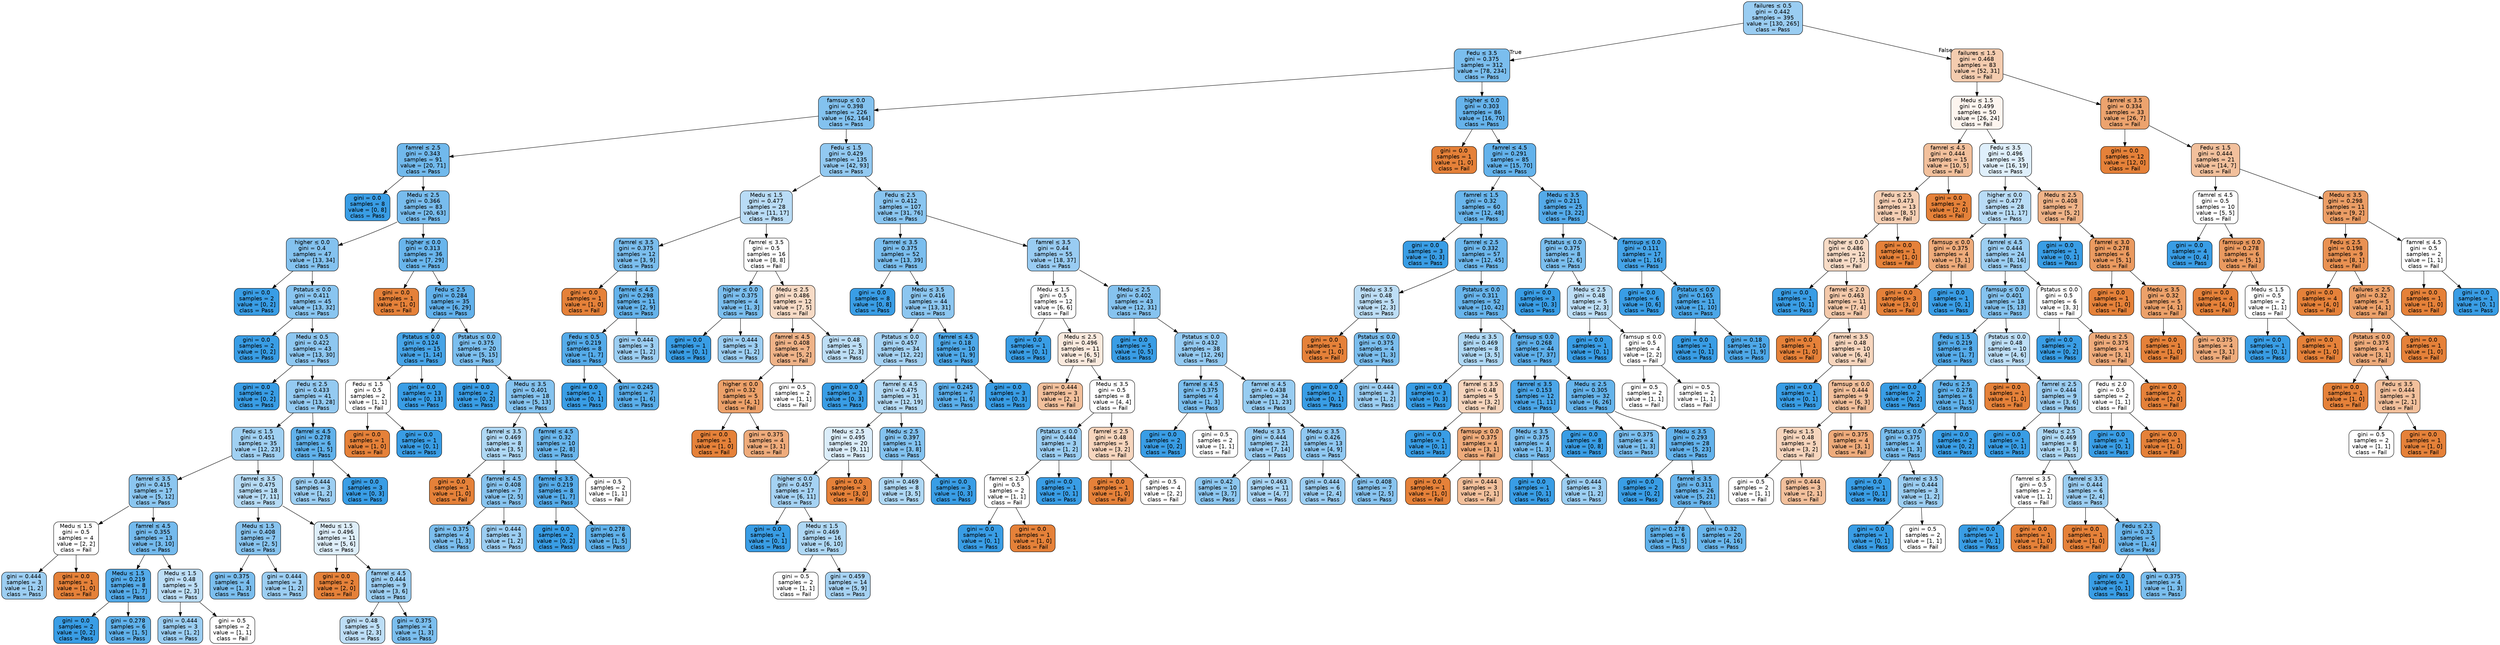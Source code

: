 digraph Tree {
node [shape=box, style="filled, rounded", color="black", fontname=helvetica] ;
edge [fontname=helvetica] ;
0 [label=<failures &le; 0.5<br/>gini = 0.442<br/>samples = 395<br/>value = [130, 265]<br/>class = Pass>, fillcolor="#399de582"] ;
1 [label=<Fedu &le; 3.5<br/>gini = 0.375<br/>samples = 312<br/>value = [78, 234]<br/>class = Pass>, fillcolor="#399de5aa"] ;
0 -> 1 [labeldistance=2.5, labelangle=45, headlabel="True"] ;
2 [label=<famsup &le; 0.0<br/>gini = 0.398<br/>samples = 226<br/>value = [62, 164]<br/>class = Pass>, fillcolor="#399de59f"] ;
1 -> 2 ;
3 [label=<famrel &le; 2.5<br/>gini = 0.343<br/>samples = 91<br/>value = [20, 71]<br/>class = Pass>, fillcolor="#399de5b7"] ;
2 -> 3 ;
4 [label=<gini = 0.0<br/>samples = 8<br/>value = [0, 8]<br/>class = Pass>, fillcolor="#399de5ff"] ;
3 -> 4 ;
5 [label=<Medu &le; 2.5<br/>gini = 0.366<br/>samples = 83<br/>value = [20, 63]<br/>class = Pass>, fillcolor="#399de5ae"] ;
3 -> 5 ;
6 [label=<higher &le; 0.0<br/>gini = 0.4<br/>samples = 47<br/>value = [13, 34]<br/>class = Pass>, fillcolor="#399de59e"] ;
5 -> 6 ;
7 [label=<gini = 0.0<br/>samples = 2<br/>value = [0, 2]<br/>class = Pass>, fillcolor="#399de5ff"] ;
6 -> 7 ;
8 [label=<Pstatus &le; 0.0<br/>gini = 0.411<br/>samples = 45<br/>value = [13, 32]<br/>class = Pass>, fillcolor="#399de597"] ;
6 -> 8 ;
9 [label=<gini = 0.0<br/>samples = 2<br/>value = [0, 2]<br/>class = Pass>, fillcolor="#399de5ff"] ;
8 -> 9 ;
10 [label=<Medu &le; 0.5<br/>gini = 0.422<br/>samples = 43<br/>value = [13, 30]<br/>class = Pass>, fillcolor="#399de591"] ;
8 -> 10 ;
11 [label=<gini = 0.0<br/>samples = 2<br/>value = [0, 2]<br/>class = Pass>, fillcolor="#399de5ff"] ;
10 -> 11 ;
12 [label=<Fedu &le; 2.5<br/>gini = 0.433<br/>samples = 41<br/>value = [13, 28]<br/>class = Pass>, fillcolor="#399de589"] ;
10 -> 12 ;
13 [label=<Fedu &le; 1.5<br/>gini = 0.451<br/>samples = 35<br/>value = [12, 23]<br/>class = Pass>, fillcolor="#399de57a"] ;
12 -> 13 ;
14 [label=<famrel &le; 3.5<br/>gini = 0.415<br/>samples = 17<br/>value = [5, 12]<br/>class = Pass>, fillcolor="#399de595"] ;
13 -> 14 ;
15 [label=<Medu &le; 1.5<br/>gini = 0.5<br/>samples = 4<br/>value = [2, 2]<br/>class = Fail>, fillcolor="#e5813900"] ;
14 -> 15 ;
16 [label=<gini = 0.444<br/>samples = 3<br/>value = [1, 2]<br/>class = Pass>, fillcolor="#399de57f"] ;
15 -> 16 ;
17 [label=<gini = 0.0<br/>samples = 1<br/>value = [1, 0]<br/>class = Fail>, fillcolor="#e58139ff"] ;
15 -> 17 ;
18 [label=<famrel &le; 4.5<br/>gini = 0.355<br/>samples = 13<br/>value = [3, 10]<br/>class = Pass>, fillcolor="#399de5b3"] ;
14 -> 18 ;
19 [label=<Medu &le; 1.5<br/>gini = 0.219<br/>samples = 8<br/>value = [1, 7]<br/>class = Pass>, fillcolor="#399de5db"] ;
18 -> 19 ;
20 [label=<gini = 0.0<br/>samples = 2<br/>value = [0, 2]<br/>class = Pass>, fillcolor="#399de5ff"] ;
19 -> 20 ;
21 [label=<gini = 0.278<br/>samples = 6<br/>value = [1, 5]<br/>class = Pass>, fillcolor="#399de5cc"] ;
19 -> 21 ;
22 [label=<Medu &le; 1.5<br/>gini = 0.48<br/>samples = 5<br/>value = [2, 3]<br/>class = Pass>, fillcolor="#399de555"] ;
18 -> 22 ;
23 [label=<gini = 0.444<br/>samples = 3<br/>value = [1, 2]<br/>class = Pass>, fillcolor="#399de57f"] ;
22 -> 23 ;
24 [label=<gini = 0.5<br/>samples = 2<br/>value = [1, 1]<br/>class = Fail>, fillcolor="#e5813900"] ;
22 -> 24 ;
25 [label=<famrel &le; 3.5<br/>gini = 0.475<br/>samples = 18<br/>value = [7, 11]<br/>class = Pass>, fillcolor="#399de55d"] ;
13 -> 25 ;
26 [label=<Medu &le; 1.5<br/>gini = 0.408<br/>samples = 7<br/>value = [2, 5]<br/>class = Pass>, fillcolor="#399de599"] ;
25 -> 26 ;
27 [label=<gini = 0.375<br/>samples = 4<br/>value = [1, 3]<br/>class = Pass>, fillcolor="#399de5aa"] ;
26 -> 27 ;
28 [label=<gini = 0.444<br/>samples = 3<br/>value = [1, 2]<br/>class = Pass>, fillcolor="#399de57f"] ;
26 -> 28 ;
29 [label=<Medu &le; 1.5<br/>gini = 0.496<br/>samples = 11<br/>value = [5, 6]<br/>class = Pass>, fillcolor="#399de52a"] ;
25 -> 29 ;
30 [label=<gini = 0.0<br/>samples = 2<br/>value = [2, 0]<br/>class = Fail>, fillcolor="#e58139ff"] ;
29 -> 30 ;
31 [label=<famrel &le; 4.5<br/>gini = 0.444<br/>samples = 9<br/>value = [3, 6]<br/>class = Pass>, fillcolor="#399de57f"] ;
29 -> 31 ;
32 [label=<gini = 0.48<br/>samples = 5<br/>value = [2, 3]<br/>class = Pass>, fillcolor="#399de555"] ;
31 -> 32 ;
33 [label=<gini = 0.375<br/>samples = 4<br/>value = [1, 3]<br/>class = Pass>, fillcolor="#399de5aa"] ;
31 -> 33 ;
34 [label=<famrel &le; 4.5<br/>gini = 0.278<br/>samples = 6<br/>value = [1, 5]<br/>class = Pass>, fillcolor="#399de5cc"] ;
12 -> 34 ;
35 [label=<gini = 0.444<br/>samples = 3<br/>value = [1, 2]<br/>class = Pass>, fillcolor="#399de57f"] ;
34 -> 35 ;
36 [label=<gini = 0.0<br/>samples = 3<br/>value = [0, 3]<br/>class = Pass>, fillcolor="#399de5ff"] ;
34 -> 36 ;
37 [label=<higher &le; 0.0<br/>gini = 0.313<br/>samples = 36<br/>value = [7, 29]<br/>class = Pass>, fillcolor="#399de5c1"] ;
5 -> 37 ;
38 [label=<gini = 0.0<br/>samples = 1<br/>value = [1, 0]<br/>class = Fail>, fillcolor="#e58139ff"] ;
37 -> 38 ;
39 [label=<Fedu &le; 2.5<br/>gini = 0.284<br/>samples = 35<br/>value = [6, 29]<br/>class = Pass>, fillcolor="#399de5ca"] ;
37 -> 39 ;
40 [label=<Pstatus &le; 0.0<br/>gini = 0.124<br/>samples = 15<br/>value = [1, 14]<br/>class = Pass>, fillcolor="#399de5ed"] ;
39 -> 40 ;
41 [label=<Fedu &le; 1.5<br/>gini = 0.5<br/>samples = 2<br/>value = [1, 1]<br/>class = Fail>, fillcolor="#e5813900"] ;
40 -> 41 ;
42 [label=<gini = 0.0<br/>samples = 1<br/>value = [1, 0]<br/>class = Fail>, fillcolor="#e58139ff"] ;
41 -> 42 ;
43 [label=<gini = 0.0<br/>samples = 1<br/>value = [0, 1]<br/>class = Pass>, fillcolor="#399de5ff"] ;
41 -> 43 ;
44 [label=<gini = 0.0<br/>samples = 13<br/>value = [0, 13]<br/>class = Pass>, fillcolor="#399de5ff"] ;
40 -> 44 ;
45 [label=<Pstatus &le; 0.0<br/>gini = 0.375<br/>samples = 20<br/>value = [5, 15]<br/>class = Pass>, fillcolor="#399de5aa"] ;
39 -> 45 ;
46 [label=<gini = 0.0<br/>samples = 2<br/>value = [0, 2]<br/>class = Pass>, fillcolor="#399de5ff"] ;
45 -> 46 ;
47 [label=<Medu &le; 3.5<br/>gini = 0.401<br/>samples = 18<br/>value = [5, 13]<br/>class = Pass>, fillcolor="#399de59d"] ;
45 -> 47 ;
48 [label=<famrel &le; 3.5<br/>gini = 0.469<br/>samples = 8<br/>value = [3, 5]<br/>class = Pass>, fillcolor="#399de566"] ;
47 -> 48 ;
49 [label=<gini = 0.0<br/>samples = 1<br/>value = [1, 0]<br/>class = Fail>, fillcolor="#e58139ff"] ;
48 -> 49 ;
50 [label=<famrel &le; 4.5<br/>gini = 0.408<br/>samples = 7<br/>value = [2, 5]<br/>class = Pass>, fillcolor="#399de599"] ;
48 -> 50 ;
51 [label=<gini = 0.375<br/>samples = 4<br/>value = [1, 3]<br/>class = Pass>, fillcolor="#399de5aa"] ;
50 -> 51 ;
52 [label=<gini = 0.444<br/>samples = 3<br/>value = [1, 2]<br/>class = Pass>, fillcolor="#399de57f"] ;
50 -> 52 ;
53 [label=<famrel &le; 4.5<br/>gini = 0.32<br/>samples = 10<br/>value = [2, 8]<br/>class = Pass>, fillcolor="#399de5bf"] ;
47 -> 53 ;
54 [label=<famrel &le; 3.5<br/>gini = 0.219<br/>samples = 8<br/>value = [1, 7]<br/>class = Pass>, fillcolor="#399de5db"] ;
53 -> 54 ;
55 [label=<gini = 0.0<br/>samples = 2<br/>value = [0, 2]<br/>class = Pass>, fillcolor="#399de5ff"] ;
54 -> 55 ;
56 [label=<gini = 0.278<br/>samples = 6<br/>value = [1, 5]<br/>class = Pass>, fillcolor="#399de5cc"] ;
54 -> 56 ;
57 [label=<gini = 0.5<br/>samples = 2<br/>value = [1, 1]<br/>class = Fail>, fillcolor="#e5813900"] ;
53 -> 57 ;
58 [label=<Fedu &le; 1.5<br/>gini = 0.429<br/>samples = 135<br/>value = [42, 93]<br/>class = Pass>, fillcolor="#399de58c"] ;
2 -> 58 ;
59 [label=<Medu &le; 1.5<br/>gini = 0.477<br/>samples = 28<br/>value = [11, 17]<br/>class = Pass>, fillcolor="#399de55a"] ;
58 -> 59 ;
60 [label=<famrel &le; 3.5<br/>gini = 0.375<br/>samples = 12<br/>value = [3, 9]<br/>class = Pass>, fillcolor="#399de5aa"] ;
59 -> 60 ;
61 [label=<gini = 0.0<br/>samples = 1<br/>value = [1, 0]<br/>class = Fail>, fillcolor="#e58139ff"] ;
60 -> 61 ;
62 [label=<famrel &le; 4.5<br/>gini = 0.298<br/>samples = 11<br/>value = [2, 9]<br/>class = Pass>, fillcolor="#399de5c6"] ;
60 -> 62 ;
63 [label=<Fedu &le; 0.5<br/>gini = 0.219<br/>samples = 8<br/>value = [1, 7]<br/>class = Pass>, fillcolor="#399de5db"] ;
62 -> 63 ;
64 [label=<gini = 0.0<br/>samples = 1<br/>value = [0, 1]<br/>class = Pass>, fillcolor="#399de5ff"] ;
63 -> 64 ;
65 [label=<gini = 0.245<br/>samples = 7<br/>value = [1, 6]<br/>class = Pass>, fillcolor="#399de5d4"] ;
63 -> 65 ;
66 [label=<gini = 0.444<br/>samples = 3<br/>value = [1, 2]<br/>class = Pass>, fillcolor="#399de57f"] ;
62 -> 66 ;
67 [label=<famrel &le; 3.5<br/>gini = 0.5<br/>samples = 16<br/>value = [8, 8]<br/>class = Fail>, fillcolor="#e5813900"] ;
59 -> 67 ;
68 [label=<higher &le; 0.0<br/>gini = 0.375<br/>samples = 4<br/>value = [1, 3]<br/>class = Pass>, fillcolor="#399de5aa"] ;
67 -> 68 ;
69 [label=<gini = 0.0<br/>samples = 1<br/>value = [0, 1]<br/>class = Pass>, fillcolor="#399de5ff"] ;
68 -> 69 ;
70 [label=<gini = 0.444<br/>samples = 3<br/>value = [1, 2]<br/>class = Pass>, fillcolor="#399de57f"] ;
68 -> 70 ;
71 [label=<Medu &le; 2.5<br/>gini = 0.486<br/>samples = 12<br/>value = [7, 5]<br/>class = Fail>, fillcolor="#e5813949"] ;
67 -> 71 ;
72 [label=<famrel &le; 4.5<br/>gini = 0.408<br/>samples = 7<br/>value = [5, 2]<br/>class = Fail>, fillcolor="#e5813999"] ;
71 -> 72 ;
73 [label=<higher &le; 0.0<br/>gini = 0.32<br/>samples = 5<br/>value = [4, 1]<br/>class = Fail>, fillcolor="#e58139bf"] ;
72 -> 73 ;
74 [label=<gini = 0.0<br/>samples = 1<br/>value = [1, 0]<br/>class = Fail>, fillcolor="#e58139ff"] ;
73 -> 74 ;
75 [label=<gini = 0.375<br/>samples = 4<br/>value = [3, 1]<br/>class = Fail>, fillcolor="#e58139aa"] ;
73 -> 75 ;
76 [label=<gini = 0.5<br/>samples = 2<br/>value = [1, 1]<br/>class = Fail>, fillcolor="#e5813900"] ;
72 -> 76 ;
77 [label=<gini = 0.48<br/>samples = 5<br/>value = [2, 3]<br/>class = Pass>, fillcolor="#399de555"] ;
71 -> 77 ;
78 [label=<Fedu &le; 2.5<br/>gini = 0.412<br/>samples = 107<br/>value = [31, 76]<br/>class = Pass>, fillcolor="#399de597"] ;
58 -> 78 ;
79 [label=<famrel &le; 3.5<br/>gini = 0.375<br/>samples = 52<br/>value = [13, 39]<br/>class = Pass>, fillcolor="#399de5aa"] ;
78 -> 79 ;
80 [label=<gini = 0.0<br/>samples = 8<br/>value = [0, 8]<br/>class = Pass>, fillcolor="#399de5ff"] ;
79 -> 80 ;
81 [label=<Medu &le; 3.5<br/>gini = 0.416<br/>samples = 44<br/>value = [13, 31]<br/>class = Pass>, fillcolor="#399de594"] ;
79 -> 81 ;
82 [label=<Pstatus &le; 0.0<br/>gini = 0.457<br/>samples = 34<br/>value = [12, 22]<br/>class = Pass>, fillcolor="#399de574"] ;
81 -> 82 ;
83 [label=<gini = 0.0<br/>samples = 3<br/>value = [0, 3]<br/>class = Pass>, fillcolor="#399de5ff"] ;
82 -> 83 ;
84 [label=<famrel &le; 4.5<br/>gini = 0.475<br/>samples = 31<br/>value = [12, 19]<br/>class = Pass>, fillcolor="#399de55e"] ;
82 -> 84 ;
85 [label=<Medu &le; 2.5<br/>gini = 0.495<br/>samples = 20<br/>value = [9, 11]<br/>class = Pass>, fillcolor="#399de52e"] ;
84 -> 85 ;
86 [label=<higher &le; 0.0<br/>gini = 0.457<br/>samples = 17<br/>value = [6, 11]<br/>class = Pass>, fillcolor="#399de574"] ;
85 -> 86 ;
87 [label=<gini = 0.0<br/>samples = 1<br/>value = [0, 1]<br/>class = Pass>, fillcolor="#399de5ff"] ;
86 -> 87 ;
88 [label=<Medu &le; 1.5<br/>gini = 0.469<br/>samples = 16<br/>value = [6, 10]<br/>class = Pass>, fillcolor="#399de566"] ;
86 -> 88 ;
89 [label=<gini = 0.5<br/>samples = 2<br/>value = [1, 1]<br/>class = Fail>, fillcolor="#e5813900"] ;
88 -> 89 ;
90 [label=<gini = 0.459<br/>samples = 14<br/>value = [5, 9]<br/>class = Pass>, fillcolor="#399de571"] ;
88 -> 90 ;
91 [label=<gini = 0.0<br/>samples = 3<br/>value = [3, 0]<br/>class = Fail>, fillcolor="#e58139ff"] ;
85 -> 91 ;
92 [label=<Medu &le; 2.5<br/>gini = 0.397<br/>samples = 11<br/>value = [3, 8]<br/>class = Pass>, fillcolor="#399de59f"] ;
84 -> 92 ;
93 [label=<gini = 0.469<br/>samples = 8<br/>value = [3, 5]<br/>class = Pass>, fillcolor="#399de566"] ;
92 -> 93 ;
94 [label=<gini = 0.0<br/>samples = 3<br/>value = [0, 3]<br/>class = Pass>, fillcolor="#399de5ff"] ;
92 -> 94 ;
95 [label=<famrel &le; 4.5<br/>gini = 0.18<br/>samples = 10<br/>value = [1, 9]<br/>class = Pass>, fillcolor="#399de5e3"] ;
81 -> 95 ;
96 [label=<gini = 0.245<br/>samples = 7<br/>value = [1, 6]<br/>class = Pass>, fillcolor="#399de5d4"] ;
95 -> 96 ;
97 [label=<gini = 0.0<br/>samples = 3<br/>value = [0, 3]<br/>class = Pass>, fillcolor="#399de5ff"] ;
95 -> 97 ;
98 [label=<famrel &le; 3.5<br/>gini = 0.44<br/>samples = 55<br/>value = [18, 37]<br/>class = Pass>, fillcolor="#399de583"] ;
78 -> 98 ;
99 [label=<Medu &le; 1.5<br/>gini = 0.5<br/>samples = 12<br/>value = [6, 6]<br/>class = Fail>, fillcolor="#e5813900"] ;
98 -> 99 ;
100 [label=<gini = 0.0<br/>samples = 1<br/>value = [0, 1]<br/>class = Pass>, fillcolor="#399de5ff"] ;
99 -> 100 ;
101 [label=<Medu &le; 2.5<br/>gini = 0.496<br/>samples = 11<br/>value = [6, 5]<br/>class = Fail>, fillcolor="#e581392a"] ;
99 -> 101 ;
102 [label=<gini = 0.444<br/>samples = 3<br/>value = [2, 1]<br/>class = Fail>, fillcolor="#e581397f"] ;
101 -> 102 ;
103 [label=<Medu &le; 3.5<br/>gini = 0.5<br/>samples = 8<br/>value = [4, 4]<br/>class = Fail>, fillcolor="#e5813900"] ;
101 -> 103 ;
104 [label=<Pstatus &le; 0.0<br/>gini = 0.444<br/>samples = 3<br/>value = [1, 2]<br/>class = Pass>, fillcolor="#399de57f"] ;
103 -> 104 ;
105 [label=<famrel &le; 2.5<br/>gini = 0.5<br/>samples = 2<br/>value = [1, 1]<br/>class = Fail>, fillcolor="#e5813900"] ;
104 -> 105 ;
106 [label=<gini = 0.0<br/>samples = 1<br/>value = [0, 1]<br/>class = Pass>, fillcolor="#399de5ff"] ;
105 -> 106 ;
107 [label=<gini = 0.0<br/>samples = 1<br/>value = [1, 0]<br/>class = Fail>, fillcolor="#e58139ff"] ;
105 -> 107 ;
108 [label=<gini = 0.0<br/>samples = 1<br/>value = [0, 1]<br/>class = Pass>, fillcolor="#399de5ff"] ;
104 -> 108 ;
109 [label=<famrel &le; 2.5<br/>gini = 0.48<br/>samples = 5<br/>value = [3, 2]<br/>class = Fail>, fillcolor="#e5813955"] ;
103 -> 109 ;
110 [label=<gini = 0.0<br/>samples = 1<br/>value = [1, 0]<br/>class = Fail>, fillcolor="#e58139ff"] ;
109 -> 110 ;
111 [label=<gini = 0.5<br/>samples = 4<br/>value = [2, 2]<br/>class = Fail>, fillcolor="#e5813900"] ;
109 -> 111 ;
112 [label=<Medu &le; 2.5<br/>gini = 0.402<br/>samples = 43<br/>value = [12, 31]<br/>class = Pass>, fillcolor="#399de59c"] ;
98 -> 112 ;
113 [label=<gini = 0.0<br/>samples = 5<br/>value = [0, 5]<br/>class = Pass>, fillcolor="#399de5ff"] ;
112 -> 113 ;
114 [label=<Pstatus &le; 0.0<br/>gini = 0.432<br/>samples = 38<br/>value = [12, 26]<br/>class = Pass>, fillcolor="#399de589"] ;
112 -> 114 ;
115 [label=<famrel &le; 4.5<br/>gini = 0.375<br/>samples = 4<br/>value = [1, 3]<br/>class = Pass>, fillcolor="#399de5aa"] ;
114 -> 115 ;
116 [label=<gini = 0.0<br/>samples = 2<br/>value = [0, 2]<br/>class = Pass>, fillcolor="#399de5ff"] ;
115 -> 116 ;
117 [label=<gini = 0.5<br/>samples = 2<br/>value = [1, 1]<br/>class = Fail>, fillcolor="#e5813900"] ;
115 -> 117 ;
118 [label=<famrel &le; 4.5<br/>gini = 0.438<br/>samples = 34<br/>value = [11, 23]<br/>class = Pass>, fillcolor="#399de585"] ;
114 -> 118 ;
119 [label=<Medu &le; 3.5<br/>gini = 0.444<br/>samples = 21<br/>value = [7, 14]<br/>class = Pass>, fillcolor="#399de57f"] ;
118 -> 119 ;
120 [label=<gini = 0.42<br/>samples = 10<br/>value = [3, 7]<br/>class = Pass>, fillcolor="#399de592"] ;
119 -> 120 ;
121 [label=<gini = 0.463<br/>samples = 11<br/>value = [4, 7]<br/>class = Pass>, fillcolor="#399de56d"] ;
119 -> 121 ;
122 [label=<Medu &le; 3.5<br/>gini = 0.426<br/>samples = 13<br/>value = [4, 9]<br/>class = Pass>, fillcolor="#399de58e"] ;
118 -> 122 ;
123 [label=<gini = 0.444<br/>samples = 6<br/>value = [2, 4]<br/>class = Pass>, fillcolor="#399de57f"] ;
122 -> 123 ;
124 [label=<gini = 0.408<br/>samples = 7<br/>value = [2, 5]<br/>class = Pass>, fillcolor="#399de599"] ;
122 -> 124 ;
125 [label=<higher &le; 0.0<br/>gini = 0.303<br/>samples = 86<br/>value = [16, 70]<br/>class = Pass>, fillcolor="#399de5c5"] ;
1 -> 125 ;
126 [label=<gini = 0.0<br/>samples = 1<br/>value = [1, 0]<br/>class = Fail>, fillcolor="#e58139ff"] ;
125 -> 126 ;
127 [label=<famrel &le; 4.5<br/>gini = 0.291<br/>samples = 85<br/>value = [15, 70]<br/>class = Pass>, fillcolor="#399de5c8"] ;
125 -> 127 ;
128 [label=<famrel &le; 1.5<br/>gini = 0.32<br/>samples = 60<br/>value = [12, 48]<br/>class = Pass>, fillcolor="#399de5bf"] ;
127 -> 128 ;
129 [label=<gini = 0.0<br/>samples = 3<br/>value = [0, 3]<br/>class = Pass>, fillcolor="#399de5ff"] ;
128 -> 129 ;
130 [label=<famrel &le; 2.5<br/>gini = 0.332<br/>samples = 57<br/>value = [12, 45]<br/>class = Pass>, fillcolor="#399de5bb"] ;
128 -> 130 ;
131 [label=<Medu &le; 3.5<br/>gini = 0.48<br/>samples = 5<br/>value = [2, 3]<br/>class = Pass>, fillcolor="#399de555"] ;
130 -> 131 ;
132 [label=<gini = 0.0<br/>samples = 1<br/>value = [1, 0]<br/>class = Fail>, fillcolor="#e58139ff"] ;
131 -> 132 ;
133 [label=<Pstatus &le; 0.0<br/>gini = 0.375<br/>samples = 4<br/>value = [1, 3]<br/>class = Pass>, fillcolor="#399de5aa"] ;
131 -> 133 ;
134 [label=<gini = 0.0<br/>samples = 1<br/>value = [0, 1]<br/>class = Pass>, fillcolor="#399de5ff"] ;
133 -> 134 ;
135 [label=<gini = 0.444<br/>samples = 3<br/>value = [1, 2]<br/>class = Pass>, fillcolor="#399de57f"] ;
133 -> 135 ;
136 [label=<Pstatus &le; 0.0<br/>gini = 0.311<br/>samples = 52<br/>value = [10, 42]<br/>class = Pass>, fillcolor="#399de5c2"] ;
130 -> 136 ;
137 [label=<Medu &le; 3.5<br/>gini = 0.469<br/>samples = 8<br/>value = [3, 5]<br/>class = Pass>, fillcolor="#399de566"] ;
136 -> 137 ;
138 [label=<gini = 0.0<br/>samples = 3<br/>value = [0, 3]<br/>class = Pass>, fillcolor="#399de5ff"] ;
137 -> 138 ;
139 [label=<famrel &le; 3.5<br/>gini = 0.48<br/>samples = 5<br/>value = [3, 2]<br/>class = Fail>, fillcolor="#e5813955"] ;
137 -> 139 ;
140 [label=<gini = 0.0<br/>samples = 1<br/>value = [0, 1]<br/>class = Pass>, fillcolor="#399de5ff"] ;
139 -> 140 ;
141 [label=<famsup &le; 0.0<br/>gini = 0.375<br/>samples = 4<br/>value = [3, 1]<br/>class = Fail>, fillcolor="#e58139aa"] ;
139 -> 141 ;
142 [label=<gini = 0.0<br/>samples = 1<br/>value = [1, 0]<br/>class = Fail>, fillcolor="#e58139ff"] ;
141 -> 142 ;
143 [label=<gini = 0.444<br/>samples = 3<br/>value = [2, 1]<br/>class = Fail>, fillcolor="#e581397f"] ;
141 -> 143 ;
144 [label=<famsup &le; 0.0<br/>gini = 0.268<br/>samples = 44<br/>value = [7, 37]<br/>class = Pass>, fillcolor="#399de5cf"] ;
136 -> 144 ;
145 [label=<famrel &le; 3.5<br/>gini = 0.153<br/>samples = 12<br/>value = [1, 11]<br/>class = Pass>, fillcolor="#399de5e8"] ;
144 -> 145 ;
146 [label=<Medu &le; 3.5<br/>gini = 0.375<br/>samples = 4<br/>value = [1, 3]<br/>class = Pass>, fillcolor="#399de5aa"] ;
145 -> 146 ;
147 [label=<gini = 0.0<br/>samples = 1<br/>value = [0, 1]<br/>class = Pass>, fillcolor="#399de5ff"] ;
146 -> 147 ;
148 [label=<gini = 0.444<br/>samples = 3<br/>value = [1, 2]<br/>class = Pass>, fillcolor="#399de57f"] ;
146 -> 148 ;
149 [label=<gini = 0.0<br/>samples = 8<br/>value = [0, 8]<br/>class = Pass>, fillcolor="#399de5ff"] ;
145 -> 149 ;
150 [label=<Medu &le; 2.5<br/>gini = 0.305<br/>samples = 32<br/>value = [6, 26]<br/>class = Pass>, fillcolor="#399de5c4"] ;
144 -> 150 ;
151 [label=<gini = 0.375<br/>samples = 4<br/>value = [1, 3]<br/>class = Pass>, fillcolor="#399de5aa"] ;
150 -> 151 ;
152 [label=<Medu &le; 3.5<br/>gini = 0.293<br/>samples = 28<br/>value = [5, 23]<br/>class = Pass>, fillcolor="#399de5c8"] ;
150 -> 152 ;
153 [label=<gini = 0.0<br/>samples = 2<br/>value = [0, 2]<br/>class = Pass>, fillcolor="#399de5ff"] ;
152 -> 153 ;
154 [label=<famrel &le; 3.5<br/>gini = 0.311<br/>samples = 26<br/>value = [5, 21]<br/>class = Pass>, fillcolor="#399de5c2"] ;
152 -> 154 ;
155 [label=<gini = 0.278<br/>samples = 6<br/>value = [1, 5]<br/>class = Pass>, fillcolor="#399de5cc"] ;
154 -> 155 ;
156 [label=<gini = 0.32<br/>samples = 20<br/>value = [4, 16]<br/>class = Pass>, fillcolor="#399de5bf"] ;
154 -> 156 ;
157 [label=<Medu &le; 3.5<br/>gini = 0.211<br/>samples = 25<br/>value = [3, 22]<br/>class = Pass>, fillcolor="#399de5dc"] ;
127 -> 157 ;
158 [label=<Pstatus &le; 0.0<br/>gini = 0.375<br/>samples = 8<br/>value = [2, 6]<br/>class = Pass>, fillcolor="#399de5aa"] ;
157 -> 158 ;
159 [label=<gini = 0.0<br/>samples = 3<br/>value = [0, 3]<br/>class = Pass>, fillcolor="#399de5ff"] ;
158 -> 159 ;
160 [label=<Medu &le; 2.5<br/>gini = 0.48<br/>samples = 5<br/>value = [2, 3]<br/>class = Pass>, fillcolor="#399de555"] ;
158 -> 160 ;
161 [label=<gini = 0.0<br/>samples = 1<br/>value = [0, 1]<br/>class = Pass>, fillcolor="#399de5ff"] ;
160 -> 161 ;
162 [label=<famsup &le; 0.0<br/>gini = 0.5<br/>samples = 4<br/>value = [2, 2]<br/>class = Fail>, fillcolor="#e5813900"] ;
160 -> 162 ;
163 [label=<gini = 0.5<br/>samples = 2<br/>value = [1, 1]<br/>class = Fail>, fillcolor="#e5813900"] ;
162 -> 163 ;
164 [label=<gini = 0.5<br/>samples = 2<br/>value = [1, 1]<br/>class = Fail>, fillcolor="#e5813900"] ;
162 -> 164 ;
165 [label=<famsup &le; 0.0<br/>gini = 0.111<br/>samples = 17<br/>value = [1, 16]<br/>class = Pass>, fillcolor="#399de5ef"] ;
157 -> 165 ;
166 [label=<gini = 0.0<br/>samples = 6<br/>value = [0, 6]<br/>class = Pass>, fillcolor="#399de5ff"] ;
165 -> 166 ;
167 [label=<Pstatus &le; 0.0<br/>gini = 0.165<br/>samples = 11<br/>value = [1, 10]<br/>class = Pass>, fillcolor="#399de5e6"] ;
165 -> 167 ;
168 [label=<gini = 0.0<br/>samples = 1<br/>value = [0, 1]<br/>class = Pass>, fillcolor="#399de5ff"] ;
167 -> 168 ;
169 [label=<gini = 0.18<br/>samples = 10<br/>value = [1, 9]<br/>class = Pass>, fillcolor="#399de5e3"] ;
167 -> 169 ;
170 [label=<failures &le; 1.5<br/>gini = 0.468<br/>samples = 83<br/>value = [52, 31]<br/>class = Fail>, fillcolor="#e5813967"] ;
0 -> 170 [labeldistance=2.5, labelangle=-45, headlabel="False"] ;
171 [label=<Medu &le; 1.5<br/>gini = 0.499<br/>samples = 50<br/>value = [26, 24]<br/>class = Fail>, fillcolor="#e5813914"] ;
170 -> 171 ;
172 [label=<famrel &le; 4.5<br/>gini = 0.444<br/>samples = 15<br/>value = [10, 5]<br/>class = Fail>, fillcolor="#e581397f"] ;
171 -> 172 ;
173 [label=<Fedu &le; 2.5<br/>gini = 0.473<br/>samples = 13<br/>value = [8, 5]<br/>class = Fail>, fillcolor="#e5813960"] ;
172 -> 173 ;
174 [label=<higher &le; 0.0<br/>gini = 0.486<br/>samples = 12<br/>value = [7, 5]<br/>class = Fail>, fillcolor="#e5813949"] ;
173 -> 174 ;
175 [label=<gini = 0.0<br/>samples = 1<br/>value = [0, 1]<br/>class = Pass>, fillcolor="#399de5ff"] ;
174 -> 175 ;
176 [label=<famrel &le; 2.0<br/>gini = 0.463<br/>samples = 11<br/>value = [7, 4]<br/>class = Fail>, fillcolor="#e581396d"] ;
174 -> 176 ;
177 [label=<gini = 0.0<br/>samples = 1<br/>value = [1, 0]<br/>class = Fail>, fillcolor="#e58139ff"] ;
176 -> 177 ;
178 [label=<famrel &le; 3.5<br/>gini = 0.48<br/>samples = 10<br/>value = [6, 4]<br/>class = Fail>, fillcolor="#e5813955"] ;
176 -> 178 ;
179 [label=<gini = 0.0<br/>samples = 1<br/>value = [0, 1]<br/>class = Pass>, fillcolor="#399de5ff"] ;
178 -> 179 ;
180 [label=<famsup &le; 0.0<br/>gini = 0.444<br/>samples = 9<br/>value = [6, 3]<br/>class = Fail>, fillcolor="#e581397f"] ;
178 -> 180 ;
181 [label=<Fedu &le; 1.5<br/>gini = 0.48<br/>samples = 5<br/>value = [3, 2]<br/>class = Fail>, fillcolor="#e5813955"] ;
180 -> 181 ;
182 [label=<gini = 0.5<br/>samples = 2<br/>value = [1, 1]<br/>class = Fail>, fillcolor="#e5813900"] ;
181 -> 182 ;
183 [label=<gini = 0.444<br/>samples = 3<br/>value = [2, 1]<br/>class = Fail>, fillcolor="#e581397f"] ;
181 -> 183 ;
184 [label=<gini = 0.375<br/>samples = 4<br/>value = [3, 1]<br/>class = Fail>, fillcolor="#e58139aa"] ;
180 -> 184 ;
185 [label=<gini = 0.0<br/>samples = 1<br/>value = [1, 0]<br/>class = Fail>, fillcolor="#e58139ff"] ;
173 -> 185 ;
186 [label=<gini = 0.0<br/>samples = 2<br/>value = [2, 0]<br/>class = Fail>, fillcolor="#e58139ff"] ;
172 -> 186 ;
187 [label=<Fedu &le; 3.5<br/>gini = 0.496<br/>samples = 35<br/>value = [16, 19]<br/>class = Pass>, fillcolor="#399de528"] ;
171 -> 187 ;
188 [label=<higher &le; 0.0<br/>gini = 0.477<br/>samples = 28<br/>value = [11, 17]<br/>class = Pass>, fillcolor="#399de55a"] ;
187 -> 188 ;
189 [label=<famsup &le; 0.0<br/>gini = 0.375<br/>samples = 4<br/>value = [3, 1]<br/>class = Fail>, fillcolor="#e58139aa"] ;
188 -> 189 ;
190 [label=<gini = 0.0<br/>samples = 3<br/>value = [3, 0]<br/>class = Fail>, fillcolor="#e58139ff"] ;
189 -> 190 ;
191 [label=<gini = 0.0<br/>samples = 1<br/>value = [0, 1]<br/>class = Pass>, fillcolor="#399de5ff"] ;
189 -> 191 ;
192 [label=<famrel &le; 4.5<br/>gini = 0.444<br/>samples = 24<br/>value = [8, 16]<br/>class = Pass>, fillcolor="#399de57f"] ;
188 -> 192 ;
193 [label=<famsup &le; 0.0<br/>gini = 0.401<br/>samples = 18<br/>value = [5, 13]<br/>class = Pass>, fillcolor="#399de59d"] ;
192 -> 193 ;
194 [label=<Fedu &le; 1.5<br/>gini = 0.219<br/>samples = 8<br/>value = [1, 7]<br/>class = Pass>, fillcolor="#399de5db"] ;
193 -> 194 ;
195 [label=<gini = 0.0<br/>samples = 2<br/>value = [0, 2]<br/>class = Pass>, fillcolor="#399de5ff"] ;
194 -> 195 ;
196 [label=<Fedu &le; 2.5<br/>gini = 0.278<br/>samples = 6<br/>value = [1, 5]<br/>class = Pass>, fillcolor="#399de5cc"] ;
194 -> 196 ;
197 [label=<Pstatus &le; 0.0<br/>gini = 0.375<br/>samples = 4<br/>value = [1, 3]<br/>class = Pass>, fillcolor="#399de5aa"] ;
196 -> 197 ;
198 [label=<gini = 0.0<br/>samples = 1<br/>value = [0, 1]<br/>class = Pass>, fillcolor="#399de5ff"] ;
197 -> 198 ;
199 [label=<famrel &le; 3.5<br/>gini = 0.444<br/>samples = 3<br/>value = [1, 2]<br/>class = Pass>, fillcolor="#399de57f"] ;
197 -> 199 ;
200 [label=<gini = 0.0<br/>samples = 1<br/>value = [0, 1]<br/>class = Pass>, fillcolor="#399de5ff"] ;
199 -> 200 ;
201 [label=<gini = 0.5<br/>samples = 2<br/>value = [1, 1]<br/>class = Fail>, fillcolor="#e5813900"] ;
199 -> 201 ;
202 [label=<gini = 0.0<br/>samples = 2<br/>value = [0, 2]<br/>class = Pass>, fillcolor="#399de5ff"] ;
196 -> 202 ;
203 [label=<Pstatus &le; 0.0<br/>gini = 0.48<br/>samples = 10<br/>value = [4, 6]<br/>class = Pass>, fillcolor="#399de555"] ;
193 -> 203 ;
204 [label=<gini = 0.0<br/>samples = 1<br/>value = [1, 0]<br/>class = Fail>, fillcolor="#e58139ff"] ;
203 -> 204 ;
205 [label=<famrel &le; 2.5<br/>gini = 0.444<br/>samples = 9<br/>value = [3, 6]<br/>class = Pass>, fillcolor="#399de57f"] ;
203 -> 205 ;
206 [label=<gini = 0.0<br/>samples = 1<br/>value = [0, 1]<br/>class = Pass>, fillcolor="#399de5ff"] ;
205 -> 206 ;
207 [label=<Medu &le; 2.5<br/>gini = 0.469<br/>samples = 8<br/>value = [3, 5]<br/>class = Pass>, fillcolor="#399de566"] ;
205 -> 207 ;
208 [label=<famrel &le; 3.5<br/>gini = 0.5<br/>samples = 2<br/>value = [1, 1]<br/>class = Fail>, fillcolor="#e5813900"] ;
207 -> 208 ;
209 [label=<gini = 0.0<br/>samples = 1<br/>value = [0, 1]<br/>class = Pass>, fillcolor="#399de5ff"] ;
208 -> 209 ;
210 [label=<gini = 0.0<br/>samples = 1<br/>value = [1, 0]<br/>class = Fail>, fillcolor="#e58139ff"] ;
208 -> 210 ;
211 [label=<famrel &le; 3.5<br/>gini = 0.444<br/>samples = 6<br/>value = [2, 4]<br/>class = Pass>, fillcolor="#399de57f"] ;
207 -> 211 ;
212 [label=<gini = 0.0<br/>samples = 1<br/>value = [1, 0]<br/>class = Fail>, fillcolor="#e58139ff"] ;
211 -> 212 ;
213 [label=<Fedu &le; 2.5<br/>gini = 0.32<br/>samples = 5<br/>value = [1, 4]<br/>class = Pass>, fillcolor="#399de5bf"] ;
211 -> 213 ;
214 [label=<gini = 0.0<br/>samples = 1<br/>value = [0, 1]<br/>class = Pass>, fillcolor="#399de5ff"] ;
213 -> 214 ;
215 [label=<gini = 0.375<br/>samples = 4<br/>value = [1, 3]<br/>class = Pass>, fillcolor="#399de5aa"] ;
213 -> 215 ;
216 [label=<Pstatus &le; 0.0<br/>gini = 0.5<br/>samples = 6<br/>value = [3, 3]<br/>class = Fail>, fillcolor="#e5813900"] ;
192 -> 216 ;
217 [label=<gini = 0.0<br/>samples = 2<br/>value = [0, 2]<br/>class = Pass>, fillcolor="#399de5ff"] ;
216 -> 217 ;
218 [label=<Medu &le; 2.5<br/>gini = 0.375<br/>samples = 4<br/>value = [3, 1]<br/>class = Fail>, fillcolor="#e58139aa"] ;
216 -> 218 ;
219 [label=<Fedu &le; 2.0<br/>gini = 0.5<br/>samples = 2<br/>value = [1, 1]<br/>class = Fail>, fillcolor="#e5813900"] ;
218 -> 219 ;
220 [label=<gini = 0.0<br/>samples = 1<br/>value = [0, 1]<br/>class = Pass>, fillcolor="#399de5ff"] ;
219 -> 220 ;
221 [label=<gini = 0.0<br/>samples = 1<br/>value = [1, 0]<br/>class = Fail>, fillcolor="#e58139ff"] ;
219 -> 221 ;
222 [label=<gini = 0.0<br/>samples = 2<br/>value = [2, 0]<br/>class = Fail>, fillcolor="#e58139ff"] ;
218 -> 222 ;
223 [label=<Medu &le; 2.5<br/>gini = 0.408<br/>samples = 7<br/>value = [5, 2]<br/>class = Fail>, fillcolor="#e5813999"] ;
187 -> 223 ;
224 [label=<gini = 0.0<br/>samples = 1<br/>value = [0, 1]<br/>class = Pass>, fillcolor="#399de5ff"] ;
223 -> 224 ;
225 [label=<famrel &le; 3.0<br/>gini = 0.278<br/>samples = 6<br/>value = [5, 1]<br/>class = Fail>, fillcolor="#e58139cc"] ;
223 -> 225 ;
226 [label=<gini = 0.0<br/>samples = 1<br/>value = [1, 0]<br/>class = Fail>, fillcolor="#e58139ff"] ;
225 -> 226 ;
227 [label=<Medu &le; 3.5<br/>gini = 0.32<br/>samples = 5<br/>value = [4, 1]<br/>class = Fail>, fillcolor="#e58139bf"] ;
225 -> 227 ;
228 [label=<gini = 0.0<br/>samples = 1<br/>value = [1, 0]<br/>class = Fail>, fillcolor="#e58139ff"] ;
227 -> 228 ;
229 [label=<gini = 0.375<br/>samples = 4<br/>value = [3, 1]<br/>class = Fail>, fillcolor="#e58139aa"] ;
227 -> 229 ;
230 [label=<famrel &le; 3.5<br/>gini = 0.334<br/>samples = 33<br/>value = [26, 7]<br/>class = Fail>, fillcolor="#e58139ba"] ;
170 -> 230 ;
231 [label=<gini = 0.0<br/>samples = 12<br/>value = [12, 0]<br/>class = Fail>, fillcolor="#e58139ff"] ;
230 -> 231 ;
232 [label=<Fedu &le; 1.5<br/>gini = 0.444<br/>samples = 21<br/>value = [14, 7]<br/>class = Fail>, fillcolor="#e581397f"] ;
230 -> 232 ;
233 [label=<famrel &le; 4.5<br/>gini = 0.5<br/>samples = 10<br/>value = [5, 5]<br/>class = Fail>, fillcolor="#e5813900"] ;
232 -> 233 ;
234 [label=<gini = 0.0<br/>samples = 4<br/>value = [0, 4]<br/>class = Pass>, fillcolor="#399de5ff"] ;
233 -> 234 ;
235 [label=<famsup &le; 0.0<br/>gini = 0.278<br/>samples = 6<br/>value = [5, 1]<br/>class = Fail>, fillcolor="#e58139cc"] ;
233 -> 235 ;
236 [label=<gini = 0.0<br/>samples = 4<br/>value = [4, 0]<br/>class = Fail>, fillcolor="#e58139ff"] ;
235 -> 236 ;
237 [label=<Medu &le; 1.5<br/>gini = 0.5<br/>samples = 2<br/>value = [1, 1]<br/>class = Fail>, fillcolor="#e5813900"] ;
235 -> 237 ;
238 [label=<gini = 0.0<br/>samples = 1<br/>value = [0, 1]<br/>class = Pass>, fillcolor="#399de5ff"] ;
237 -> 238 ;
239 [label=<gini = 0.0<br/>samples = 1<br/>value = [1, 0]<br/>class = Fail>, fillcolor="#e58139ff"] ;
237 -> 239 ;
240 [label=<Medu &le; 3.5<br/>gini = 0.298<br/>samples = 11<br/>value = [9, 2]<br/>class = Fail>, fillcolor="#e58139c6"] ;
232 -> 240 ;
241 [label=<Fedu &le; 2.5<br/>gini = 0.198<br/>samples = 9<br/>value = [8, 1]<br/>class = Fail>, fillcolor="#e58139df"] ;
240 -> 241 ;
242 [label=<gini = 0.0<br/>samples = 4<br/>value = [4, 0]<br/>class = Fail>, fillcolor="#e58139ff"] ;
241 -> 242 ;
243 [label=<failures &le; 2.5<br/>gini = 0.32<br/>samples = 5<br/>value = [4, 1]<br/>class = Fail>, fillcolor="#e58139bf"] ;
241 -> 243 ;
244 [label=<Pstatus &le; 0.0<br/>gini = 0.375<br/>samples = 4<br/>value = [3, 1]<br/>class = Fail>, fillcolor="#e58139aa"] ;
243 -> 244 ;
245 [label=<gini = 0.0<br/>samples = 1<br/>value = [1, 0]<br/>class = Fail>, fillcolor="#e58139ff"] ;
244 -> 245 ;
246 [label=<Fedu &le; 3.5<br/>gini = 0.444<br/>samples = 3<br/>value = [2, 1]<br/>class = Fail>, fillcolor="#e581397f"] ;
244 -> 246 ;
247 [label=<gini = 0.5<br/>samples = 2<br/>value = [1, 1]<br/>class = Fail>, fillcolor="#e5813900"] ;
246 -> 247 ;
248 [label=<gini = 0.0<br/>samples = 1<br/>value = [1, 0]<br/>class = Fail>, fillcolor="#e58139ff"] ;
246 -> 248 ;
249 [label=<gini = 0.0<br/>samples = 1<br/>value = [1, 0]<br/>class = Fail>, fillcolor="#e58139ff"] ;
243 -> 249 ;
250 [label=<famrel &le; 4.5<br/>gini = 0.5<br/>samples = 2<br/>value = [1, 1]<br/>class = Fail>, fillcolor="#e5813900"] ;
240 -> 250 ;
251 [label=<gini = 0.0<br/>samples = 1<br/>value = [1, 0]<br/>class = Fail>, fillcolor="#e58139ff"] ;
250 -> 251 ;
252 [label=<gini = 0.0<br/>samples = 1<br/>value = [0, 1]<br/>class = Pass>, fillcolor="#399de5ff"] ;
250 -> 252 ;
}